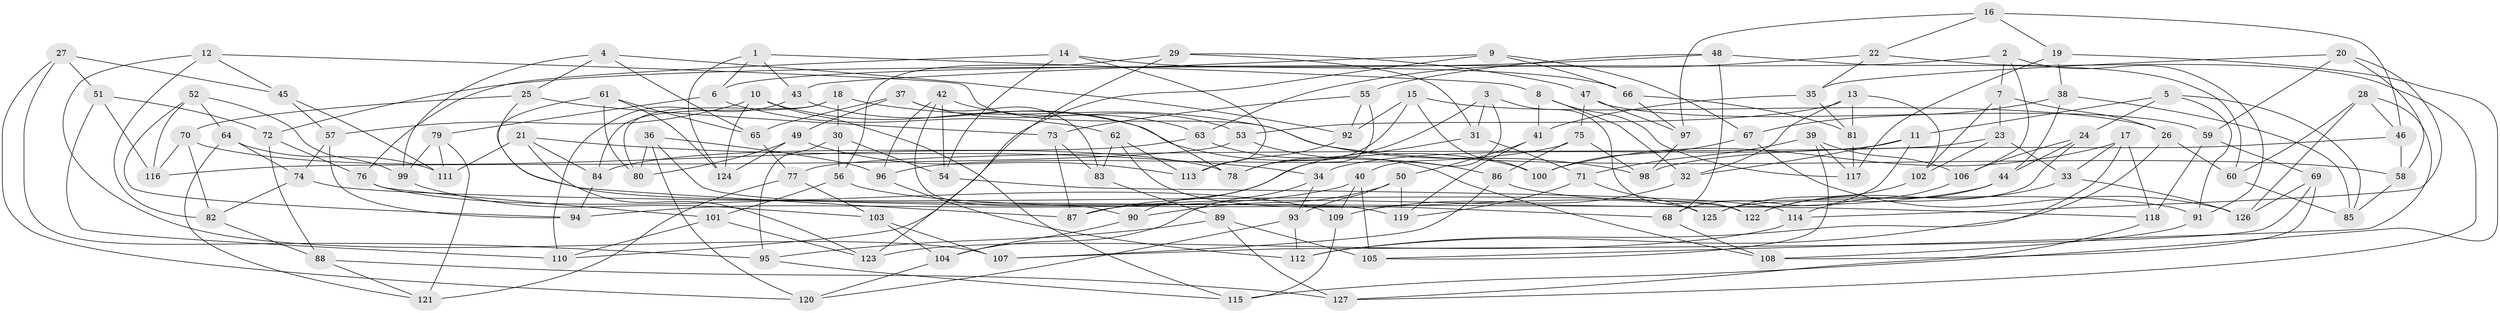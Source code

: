 // coarse degree distribution, {4: 0.33766233766233766, 5: 0.07792207792207792, 6: 0.5584415584415584, 3: 0.025974025974025976}
// Generated by graph-tools (version 1.1) at 2025/38/03/04/25 23:38:17]
// undirected, 127 vertices, 254 edges
graph export_dot {
  node [color=gray90,style=filled];
  1;
  2;
  3;
  4;
  5;
  6;
  7;
  8;
  9;
  10;
  11;
  12;
  13;
  14;
  15;
  16;
  17;
  18;
  19;
  20;
  21;
  22;
  23;
  24;
  25;
  26;
  27;
  28;
  29;
  30;
  31;
  32;
  33;
  34;
  35;
  36;
  37;
  38;
  39;
  40;
  41;
  42;
  43;
  44;
  45;
  46;
  47;
  48;
  49;
  50;
  51;
  52;
  53;
  54;
  55;
  56;
  57;
  58;
  59;
  60;
  61;
  62;
  63;
  64;
  65;
  66;
  67;
  68;
  69;
  70;
  71;
  72;
  73;
  74;
  75;
  76;
  77;
  78;
  79;
  80;
  81;
  82;
  83;
  84;
  85;
  86;
  87;
  88;
  89;
  90;
  91;
  92;
  93;
  94;
  95;
  96;
  97;
  98;
  99;
  100;
  101;
  102;
  103;
  104;
  105;
  106;
  107;
  108;
  109;
  110;
  111;
  112;
  113;
  114;
  115;
  116;
  117;
  118;
  119;
  120;
  121;
  122;
  123;
  124;
  125;
  126;
  127;
  1 -- 6;
  1 -- 124;
  1 -- 8;
  1 -- 43;
  2 -- 6;
  2 -- 91;
  2 -- 106;
  2 -- 7;
  3 -- 78;
  3 -- 122;
  3 -- 31;
  3 -- 40;
  4 -- 25;
  4 -- 99;
  4 -- 92;
  4 -- 65;
  5 -- 91;
  5 -- 85;
  5 -- 11;
  5 -- 24;
  6 -- 62;
  6 -- 79;
  7 -- 23;
  7 -- 102;
  7 -- 26;
  8 -- 41;
  8 -- 117;
  8 -- 32;
  9 -- 43;
  9 -- 66;
  9 -- 110;
  9 -- 67;
  10 -- 57;
  10 -- 124;
  10 -- 100;
  10 -- 115;
  11 -- 68;
  11 -- 34;
  11 -- 32;
  12 -- 107;
  12 -- 98;
  12 -- 82;
  12 -- 45;
  13 -- 32;
  13 -- 53;
  13 -- 81;
  13 -- 102;
  14 -- 54;
  14 -- 66;
  14 -- 76;
  14 -- 113;
  15 -- 100;
  15 -- 92;
  15 -- 78;
  15 -- 26;
  16 -- 46;
  16 -- 97;
  16 -- 22;
  16 -- 19;
  17 -- 100;
  17 -- 33;
  17 -- 118;
  17 -- 112;
  18 -- 58;
  18 -- 80;
  18 -- 84;
  18 -- 30;
  19 -- 38;
  19 -- 115;
  19 -- 117;
  20 -- 114;
  20 -- 35;
  20 -- 58;
  20 -- 59;
  21 -- 84;
  21 -- 111;
  21 -- 34;
  21 -- 123;
  22 -- 35;
  22 -- 63;
  22 -- 127;
  23 -- 77;
  23 -- 102;
  23 -- 33;
  24 -- 106;
  24 -- 125;
  24 -- 44;
  25 -- 122;
  25 -- 70;
  25 -- 73;
  26 -- 60;
  26 -- 112;
  27 -- 120;
  27 -- 45;
  27 -- 95;
  27 -- 51;
  28 -- 60;
  28 -- 126;
  28 -- 46;
  28 -- 105;
  29 -- 56;
  29 -- 47;
  29 -- 31;
  29 -- 123;
  30 -- 56;
  30 -- 95;
  30 -- 54;
  31 -- 87;
  31 -- 71;
  32 -- 109;
  33 -- 126;
  33 -- 122;
  34 -- 104;
  34 -- 93;
  35 -- 81;
  35 -- 41;
  36 -- 120;
  36 -- 80;
  36 -- 96;
  36 -- 119;
  37 -- 83;
  37 -- 49;
  37 -- 63;
  37 -- 65;
  38 -- 67;
  38 -- 85;
  38 -- 44;
  39 -- 117;
  39 -- 71;
  39 -- 106;
  39 -- 105;
  40 -- 94;
  40 -- 105;
  40 -- 109;
  41 -- 50;
  41 -- 119;
  42 -- 54;
  42 -- 90;
  42 -- 96;
  42 -- 53;
  43 -- 110;
  43 -- 78;
  44 -- 87;
  44 -- 122;
  45 -- 111;
  45 -- 57;
  46 -- 58;
  46 -- 98;
  47 -- 59;
  47 -- 75;
  47 -- 97;
  48 -- 60;
  48 -- 68;
  48 -- 55;
  48 -- 72;
  49 -- 124;
  49 -- 80;
  49 -- 113;
  50 -- 93;
  50 -- 90;
  50 -- 119;
  51 -- 110;
  51 -- 72;
  51 -- 116;
  52 -- 116;
  52 -- 64;
  52 -- 94;
  52 -- 99;
  53 -- 116;
  53 -- 86;
  54 -- 114;
  55 -- 92;
  55 -- 90;
  55 -- 73;
  56 -- 68;
  56 -- 101;
  57 -- 94;
  57 -- 74;
  58 -- 85;
  59 -- 69;
  59 -- 118;
  60 -- 85;
  61 -- 87;
  61 -- 65;
  61 -- 124;
  61 -- 80;
  62 -- 125;
  62 -- 83;
  62 -- 113;
  63 -- 84;
  63 -- 108;
  64 -- 74;
  64 -- 111;
  64 -- 121;
  65 -- 77;
  66 -- 81;
  66 -- 97;
  67 -- 100;
  67 -- 126;
  68 -- 108;
  69 -- 108;
  69 -- 107;
  69 -- 126;
  70 -- 116;
  70 -- 82;
  70 -- 78;
  71 -- 119;
  71 -- 125;
  72 -- 76;
  72 -- 88;
  73 -- 87;
  73 -- 83;
  74 -- 82;
  74 -- 118;
  75 -- 96;
  75 -- 98;
  75 -- 86;
  76 -- 109;
  76 -- 101;
  77 -- 121;
  77 -- 103;
  79 -- 111;
  79 -- 99;
  79 -- 121;
  81 -- 117;
  82 -- 88;
  83 -- 89;
  84 -- 94;
  86 -- 107;
  86 -- 91;
  88 -- 127;
  88 -- 121;
  89 -- 105;
  89 -- 127;
  89 -- 95;
  90 -- 104;
  91 -- 108;
  92 -- 113;
  93 -- 112;
  93 -- 120;
  95 -- 115;
  96 -- 112;
  97 -- 98;
  99 -- 103;
  101 -- 110;
  101 -- 123;
  102 -- 125;
  103 -- 104;
  103 -- 107;
  104 -- 120;
  106 -- 114;
  109 -- 115;
  114 -- 123;
  118 -- 127;
}
